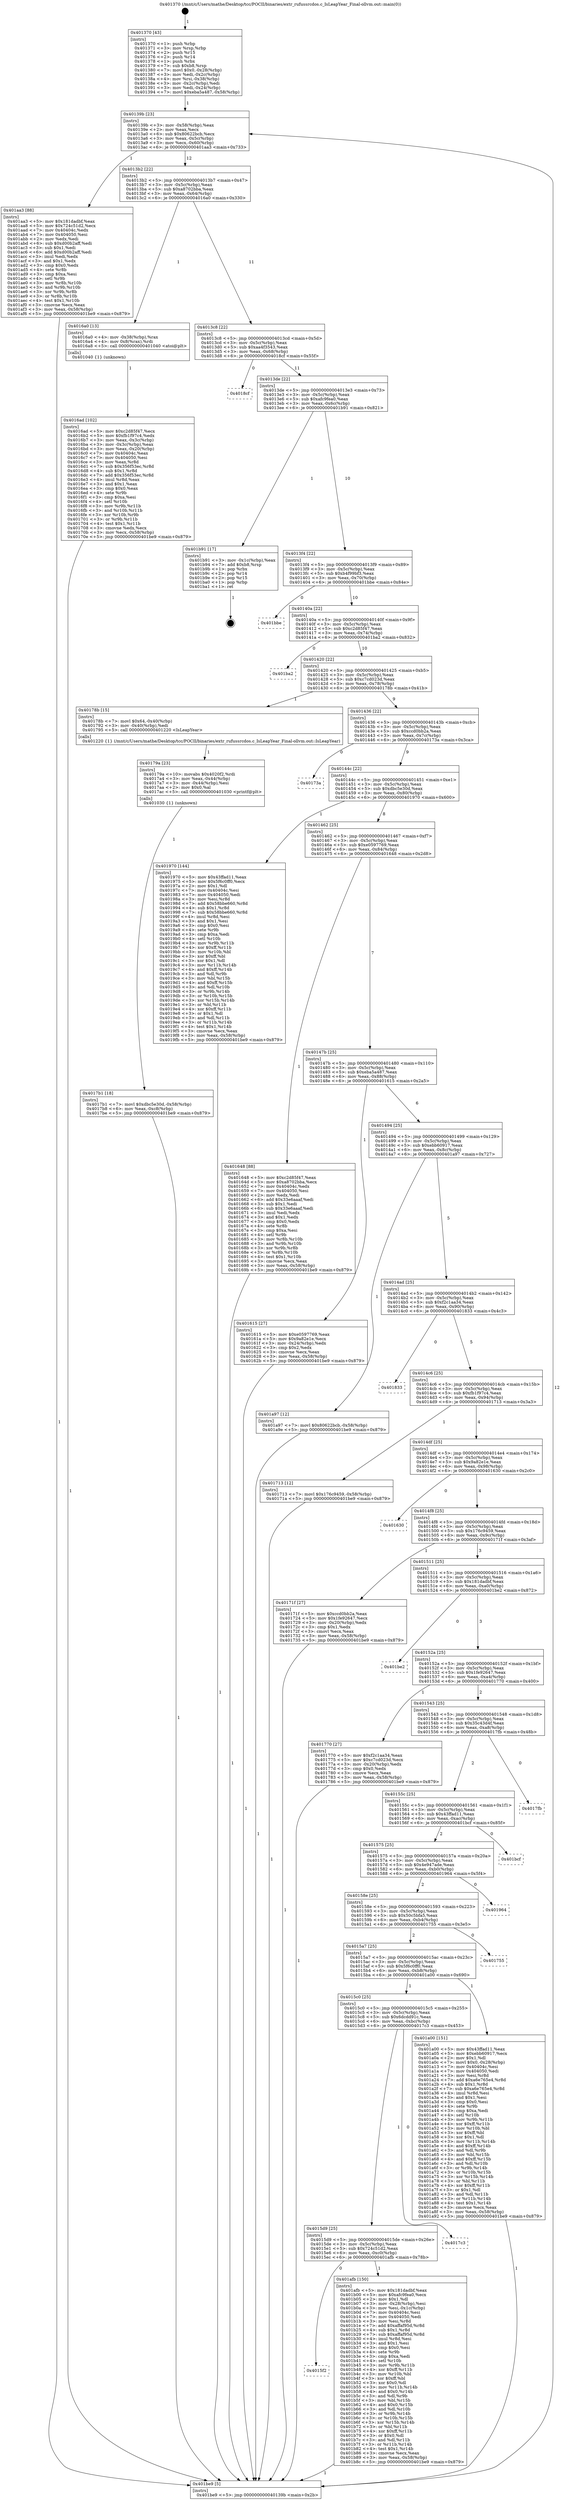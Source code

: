 digraph "0x401370" {
  label = "0x401370 (/mnt/c/Users/mathe/Desktop/tcc/POCII/binaries/extr_rufussrcdos.c_IsLeapYear_Final-ollvm.out::main(0))"
  labelloc = "t"
  node[shape=record]

  Entry [label="",width=0.3,height=0.3,shape=circle,fillcolor=black,style=filled]
  "0x40139b" [label="{
     0x40139b [23]\l
     | [instrs]\l
     &nbsp;&nbsp;0x40139b \<+3\>: mov -0x58(%rbp),%eax\l
     &nbsp;&nbsp;0x40139e \<+2\>: mov %eax,%ecx\l
     &nbsp;&nbsp;0x4013a0 \<+6\>: sub $0x80622bcb,%ecx\l
     &nbsp;&nbsp;0x4013a6 \<+3\>: mov %eax,-0x5c(%rbp)\l
     &nbsp;&nbsp;0x4013a9 \<+3\>: mov %ecx,-0x60(%rbp)\l
     &nbsp;&nbsp;0x4013ac \<+6\>: je 0000000000401aa3 \<main+0x733\>\l
  }"]
  "0x401aa3" [label="{
     0x401aa3 [88]\l
     | [instrs]\l
     &nbsp;&nbsp;0x401aa3 \<+5\>: mov $0x181dadbf,%eax\l
     &nbsp;&nbsp;0x401aa8 \<+5\>: mov $0x724c51d2,%ecx\l
     &nbsp;&nbsp;0x401aad \<+7\>: mov 0x40404c,%edx\l
     &nbsp;&nbsp;0x401ab4 \<+7\>: mov 0x404050,%esi\l
     &nbsp;&nbsp;0x401abb \<+2\>: mov %edx,%edi\l
     &nbsp;&nbsp;0x401abd \<+6\>: sub $0xd00b2aff,%edi\l
     &nbsp;&nbsp;0x401ac3 \<+3\>: sub $0x1,%edi\l
     &nbsp;&nbsp;0x401ac6 \<+6\>: add $0xd00b2aff,%edi\l
     &nbsp;&nbsp;0x401acc \<+3\>: imul %edi,%edx\l
     &nbsp;&nbsp;0x401acf \<+3\>: and $0x1,%edx\l
     &nbsp;&nbsp;0x401ad2 \<+3\>: cmp $0x0,%edx\l
     &nbsp;&nbsp;0x401ad5 \<+4\>: sete %r8b\l
     &nbsp;&nbsp;0x401ad9 \<+3\>: cmp $0xa,%esi\l
     &nbsp;&nbsp;0x401adc \<+4\>: setl %r9b\l
     &nbsp;&nbsp;0x401ae0 \<+3\>: mov %r8b,%r10b\l
     &nbsp;&nbsp;0x401ae3 \<+3\>: and %r9b,%r10b\l
     &nbsp;&nbsp;0x401ae6 \<+3\>: xor %r9b,%r8b\l
     &nbsp;&nbsp;0x401ae9 \<+3\>: or %r8b,%r10b\l
     &nbsp;&nbsp;0x401aec \<+4\>: test $0x1,%r10b\l
     &nbsp;&nbsp;0x401af0 \<+3\>: cmovne %ecx,%eax\l
     &nbsp;&nbsp;0x401af3 \<+3\>: mov %eax,-0x58(%rbp)\l
     &nbsp;&nbsp;0x401af6 \<+5\>: jmp 0000000000401be9 \<main+0x879\>\l
  }"]
  "0x4013b2" [label="{
     0x4013b2 [22]\l
     | [instrs]\l
     &nbsp;&nbsp;0x4013b2 \<+5\>: jmp 00000000004013b7 \<main+0x47\>\l
     &nbsp;&nbsp;0x4013b7 \<+3\>: mov -0x5c(%rbp),%eax\l
     &nbsp;&nbsp;0x4013ba \<+5\>: sub $0xa8702bba,%eax\l
     &nbsp;&nbsp;0x4013bf \<+3\>: mov %eax,-0x64(%rbp)\l
     &nbsp;&nbsp;0x4013c2 \<+6\>: je 00000000004016a0 \<main+0x330\>\l
  }"]
  Exit [label="",width=0.3,height=0.3,shape=circle,fillcolor=black,style=filled,peripheries=2]
  "0x4016a0" [label="{
     0x4016a0 [13]\l
     | [instrs]\l
     &nbsp;&nbsp;0x4016a0 \<+4\>: mov -0x38(%rbp),%rax\l
     &nbsp;&nbsp;0x4016a4 \<+4\>: mov 0x8(%rax),%rdi\l
     &nbsp;&nbsp;0x4016a8 \<+5\>: call 0000000000401040 \<atoi@plt\>\l
     | [calls]\l
     &nbsp;&nbsp;0x401040 \{1\} (unknown)\l
  }"]
  "0x4013c8" [label="{
     0x4013c8 [22]\l
     | [instrs]\l
     &nbsp;&nbsp;0x4013c8 \<+5\>: jmp 00000000004013cd \<main+0x5d\>\l
     &nbsp;&nbsp;0x4013cd \<+3\>: mov -0x5c(%rbp),%eax\l
     &nbsp;&nbsp;0x4013d0 \<+5\>: sub $0xaa4f3543,%eax\l
     &nbsp;&nbsp;0x4013d5 \<+3\>: mov %eax,-0x68(%rbp)\l
     &nbsp;&nbsp;0x4013d8 \<+6\>: je 00000000004018cf \<main+0x55f\>\l
  }"]
  "0x4015f2" [label="{
     0x4015f2\l
  }", style=dashed]
  "0x4018cf" [label="{
     0x4018cf\l
  }", style=dashed]
  "0x4013de" [label="{
     0x4013de [22]\l
     | [instrs]\l
     &nbsp;&nbsp;0x4013de \<+5\>: jmp 00000000004013e3 \<main+0x73\>\l
     &nbsp;&nbsp;0x4013e3 \<+3\>: mov -0x5c(%rbp),%eax\l
     &nbsp;&nbsp;0x4013e6 \<+5\>: sub $0xafc9fea0,%eax\l
     &nbsp;&nbsp;0x4013eb \<+3\>: mov %eax,-0x6c(%rbp)\l
     &nbsp;&nbsp;0x4013ee \<+6\>: je 0000000000401b91 \<main+0x821\>\l
  }"]
  "0x401afb" [label="{
     0x401afb [150]\l
     | [instrs]\l
     &nbsp;&nbsp;0x401afb \<+5\>: mov $0x181dadbf,%eax\l
     &nbsp;&nbsp;0x401b00 \<+5\>: mov $0xafc9fea0,%ecx\l
     &nbsp;&nbsp;0x401b05 \<+2\>: mov $0x1,%dl\l
     &nbsp;&nbsp;0x401b07 \<+3\>: mov -0x28(%rbp),%esi\l
     &nbsp;&nbsp;0x401b0a \<+3\>: mov %esi,-0x1c(%rbp)\l
     &nbsp;&nbsp;0x401b0d \<+7\>: mov 0x40404c,%esi\l
     &nbsp;&nbsp;0x401b14 \<+7\>: mov 0x404050,%edi\l
     &nbsp;&nbsp;0x401b1b \<+3\>: mov %esi,%r8d\l
     &nbsp;&nbsp;0x401b1e \<+7\>: add $0xaffaf95d,%r8d\l
     &nbsp;&nbsp;0x401b25 \<+4\>: sub $0x1,%r8d\l
     &nbsp;&nbsp;0x401b29 \<+7\>: sub $0xaffaf95d,%r8d\l
     &nbsp;&nbsp;0x401b30 \<+4\>: imul %r8d,%esi\l
     &nbsp;&nbsp;0x401b34 \<+3\>: and $0x1,%esi\l
     &nbsp;&nbsp;0x401b37 \<+3\>: cmp $0x0,%esi\l
     &nbsp;&nbsp;0x401b3a \<+4\>: sete %r9b\l
     &nbsp;&nbsp;0x401b3e \<+3\>: cmp $0xa,%edi\l
     &nbsp;&nbsp;0x401b41 \<+4\>: setl %r10b\l
     &nbsp;&nbsp;0x401b45 \<+3\>: mov %r9b,%r11b\l
     &nbsp;&nbsp;0x401b48 \<+4\>: xor $0xff,%r11b\l
     &nbsp;&nbsp;0x401b4c \<+3\>: mov %r10b,%bl\l
     &nbsp;&nbsp;0x401b4f \<+3\>: xor $0xff,%bl\l
     &nbsp;&nbsp;0x401b52 \<+3\>: xor $0x0,%dl\l
     &nbsp;&nbsp;0x401b55 \<+3\>: mov %r11b,%r14b\l
     &nbsp;&nbsp;0x401b58 \<+4\>: and $0x0,%r14b\l
     &nbsp;&nbsp;0x401b5c \<+3\>: and %dl,%r9b\l
     &nbsp;&nbsp;0x401b5f \<+3\>: mov %bl,%r15b\l
     &nbsp;&nbsp;0x401b62 \<+4\>: and $0x0,%r15b\l
     &nbsp;&nbsp;0x401b66 \<+3\>: and %dl,%r10b\l
     &nbsp;&nbsp;0x401b69 \<+3\>: or %r9b,%r14b\l
     &nbsp;&nbsp;0x401b6c \<+3\>: or %r10b,%r15b\l
     &nbsp;&nbsp;0x401b6f \<+3\>: xor %r15b,%r14b\l
     &nbsp;&nbsp;0x401b72 \<+3\>: or %bl,%r11b\l
     &nbsp;&nbsp;0x401b75 \<+4\>: xor $0xff,%r11b\l
     &nbsp;&nbsp;0x401b79 \<+3\>: or $0x0,%dl\l
     &nbsp;&nbsp;0x401b7c \<+3\>: and %dl,%r11b\l
     &nbsp;&nbsp;0x401b7f \<+3\>: or %r11b,%r14b\l
     &nbsp;&nbsp;0x401b82 \<+4\>: test $0x1,%r14b\l
     &nbsp;&nbsp;0x401b86 \<+3\>: cmovne %ecx,%eax\l
     &nbsp;&nbsp;0x401b89 \<+3\>: mov %eax,-0x58(%rbp)\l
     &nbsp;&nbsp;0x401b8c \<+5\>: jmp 0000000000401be9 \<main+0x879\>\l
  }"]
  "0x401b91" [label="{
     0x401b91 [17]\l
     | [instrs]\l
     &nbsp;&nbsp;0x401b91 \<+3\>: mov -0x1c(%rbp),%eax\l
     &nbsp;&nbsp;0x401b94 \<+7\>: add $0xb8,%rsp\l
     &nbsp;&nbsp;0x401b9b \<+1\>: pop %rbx\l
     &nbsp;&nbsp;0x401b9c \<+2\>: pop %r14\l
     &nbsp;&nbsp;0x401b9e \<+2\>: pop %r15\l
     &nbsp;&nbsp;0x401ba0 \<+1\>: pop %rbp\l
     &nbsp;&nbsp;0x401ba1 \<+1\>: ret\l
  }"]
  "0x4013f4" [label="{
     0x4013f4 [22]\l
     | [instrs]\l
     &nbsp;&nbsp;0x4013f4 \<+5\>: jmp 00000000004013f9 \<main+0x89\>\l
     &nbsp;&nbsp;0x4013f9 \<+3\>: mov -0x5c(%rbp),%eax\l
     &nbsp;&nbsp;0x4013fc \<+5\>: sub $0xb4f99bf3,%eax\l
     &nbsp;&nbsp;0x401401 \<+3\>: mov %eax,-0x70(%rbp)\l
     &nbsp;&nbsp;0x401404 \<+6\>: je 0000000000401bbe \<main+0x84e\>\l
  }"]
  "0x4015d9" [label="{
     0x4015d9 [25]\l
     | [instrs]\l
     &nbsp;&nbsp;0x4015d9 \<+5\>: jmp 00000000004015de \<main+0x26e\>\l
     &nbsp;&nbsp;0x4015de \<+3\>: mov -0x5c(%rbp),%eax\l
     &nbsp;&nbsp;0x4015e1 \<+5\>: sub $0x724c51d2,%eax\l
     &nbsp;&nbsp;0x4015e6 \<+6\>: mov %eax,-0xc0(%rbp)\l
     &nbsp;&nbsp;0x4015ec \<+6\>: je 0000000000401afb \<main+0x78b\>\l
  }"]
  "0x401bbe" [label="{
     0x401bbe\l
  }", style=dashed]
  "0x40140a" [label="{
     0x40140a [22]\l
     | [instrs]\l
     &nbsp;&nbsp;0x40140a \<+5\>: jmp 000000000040140f \<main+0x9f\>\l
     &nbsp;&nbsp;0x40140f \<+3\>: mov -0x5c(%rbp),%eax\l
     &nbsp;&nbsp;0x401412 \<+5\>: sub $0xc2d85f47,%eax\l
     &nbsp;&nbsp;0x401417 \<+3\>: mov %eax,-0x74(%rbp)\l
     &nbsp;&nbsp;0x40141a \<+6\>: je 0000000000401ba2 \<main+0x832\>\l
  }"]
  "0x4017c3" [label="{
     0x4017c3\l
  }", style=dashed]
  "0x401ba2" [label="{
     0x401ba2\l
  }", style=dashed]
  "0x401420" [label="{
     0x401420 [22]\l
     | [instrs]\l
     &nbsp;&nbsp;0x401420 \<+5\>: jmp 0000000000401425 \<main+0xb5\>\l
     &nbsp;&nbsp;0x401425 \<+3\>: mov -0x5c(%rbp),%eax\l
     &nbsp;&nbsp;0x401428 \<+5\>: sub $0xc7cd023d,%eax\l
     &nbsp;&nbsp;0x40142d \<+3\>: mov %eax,-0x78(%rbp)\l
     &nbsp;&nbsp;0x401430 \<+6\>: je 000000000040178b \<main+0x41b\>\l
  }"]
  "0x4015c0" [label="{
     0x4015c0 [25]\l
     | [instrs]\l
     &nbsp;&nbsp;0x4015c0 \<+5\>: jmp 00000000004015c5 \<main+0x255\>\l
     &nbsp;&nbsp;0x4015c5 \<+3\>: mov -0x5c(%rbp),%eax\l
     &nbsp;&nbsp;0x4015c8 \<+5\>: sub $0x6dcdd91c,%eax\l
     &nbsp;&nbsp;0x4015cd \<+6\>: mov %eax,-0xbc(%rbp)\l
     &nbsp;&nbsp;0x4015d3 \<+6\>: je 00000000004017c3 \<main+0x453\>\l
  }"]
  "0x40178b" [label="{
     0x40178b [15]\l
     | [instrs]\l
     &nbsp;&nbsp;0x40178b \<+7\>: movl $0x64,-0x40(%rbp)\l
     &nbsp;&nbsp;0x401792 \<+3\>: mov -0x40(%rbp),%edi\l
     &nbsp;&nbsp;0x401795 \<+5\>: call 0000000000401220 \<IsLeapYear\>\l
     | [calls]\l
     &nbsp;&nbsp;0x401220 \{1\} (/mnt/c/Users/mathe/Desktop/tcc/POCII/binaries/extr_rufussrcdos.c_IsLeapYear_Final-ollvm.out::IsLeapYear)\l
  }"]
  "0x401436" [label="{
     0x401436 [22]\l
     | [instrs]\l
     &nbsp;&nbsp;0x401436 \<+5\>: jmp 000000000040143b \<main+0xcb\>\l
     &nbsp;&nbsp;0x40143b \<+3\>: mov -0x5c(%rbp),%eax\l
     &nbsp;&nbsp;0x40143e \<+5\>: sub $0xccd0bb2a,%eax\l
     &nbsp;&nbsp;0x401443 \<+3\>: mov %eax,-0x7c(%rbp)\l
     &nbsp;&nbsp;0x401446 \<+6\>: je 000000000040173a \<main+0x3ca\>\l
  }"]
  "0x401a00" [label="{
     0x401a00 [151]\l
     | [instrs]\l
     &nbsp;&nbsp;0x401a00 \<+5\>: mov $0x43ffad11,%eax\l
     &nbsp;&nbsp;0x401a05 \<+5\>: mov $0xebb60917,%ecx\l
     &nbsp;&nbsp;0x401a0a \<+2\>: mov $0x1,%dl\l
     &nbsp;&nbsp;0x401a0c \<+7\>: movl $0x0,-0x28(%rbp)\l
     &nbsp;&nbsp;0x401a13 \<+7\>: mov 0x40404c,%esi\l
     &nbsp;&nbsp;0x401a1a \<+7\>: mov 0x404050,%edi\l
     &nbsp;&nbsp;0x401a21 \<+3\>: mov %esi,%r8d\l
     &nbsp;&nbsp;0x401a24 \<+7\>: add $0xa6e765e4,%r8d\l
     &nbsp;&nbsp;0x401a2b \<+4\>: sub $0x1,%r8d\l
     &nbsp;&nbsp;0x401a2f \<+7\>: sub $0xa6e765e4,%r8d\l
     &nbsp;&nbsp;0x401a36 \<+4\>: imul %r8d,%esi\l
     &nbsp;&nbsp;0x401a3a \<+3\>: and $0x1,%esi\l
     &nbsp;&nbsp;0x401a3d \<+3\>: cmp $0x0,%esi\l
     &nbsp;&nbsp;0x401a40 \<+4\>: sete %r9b\l
     &nbsp;&nbsp;0x401a44 \<+3\>: cmp $0xa,%edi\l
     &nbsp;&nbsp;0x401a47 \<+4\>: setl %r10b\l
     &nbsp;&nbsp;0x401a4b \<+3\>: mov %r9b,%r11b\l
     &nbsp;&nbsp;0x401a4e \<+4\>: xor $0xff,%r11b\l
     &nbsp;&nbsp;0x401a52 \<+3\>: mov %r10b,%bl\l
     &nbsp;&nbsp;0x401a55 \<+3\>: xor $0xff,%bl\l
     &nbsp;&nbsp;0x401a58 \<+3\>: xor $0x1,%dl\l
     &nbsp;&nbsp;0x401a5b \<+3\>: mov %r11b,%r14b\l
     &nbsp;&nbsp;0x401a5e \<+4\>: and $0xff,%r14b\l
     &nbsp;&nbsp;0x401a62 \<+3\>: and %dl,%r9b\l
     &nbsp;&nbsp;0x401a65 \<+3\>: mov %bl,%r15b\l
     &nbsp;&nbsp;0x401a68 \<+4\>: and $0xff,%r15b\l
     &nbsp;&nbsp;0x401a6c \<+3\>: and %dl,%r10b\l
     &nbsp;&nbsp;0x401a6f \<+3\>: or %r9b,%r14b\l
     &nbsp;&nbsp;0x401a72 \<+3\>: or %r10b,%r15b\l
     &nbsp;&nbsp;0x401a75 \<+3\>: xor %r15b,%r14b\l
     &nbsp;&nbsp;0x401a78 \<+3\>: or %bl,%r11b\l
     &nbsp;&nbsp;0x401a7b \<+4\>: xor $0xff,%r11b\l
     &nbsp;&nbsp;0x401a7f \<+3\>: or $0x1,%dl\l
     &nbsp;&nbsp;0x401a82 \<+3\>: and %dl,%r11b\l
     &nbsp;&nbsp;0x401a85 \<+3\>: or %r11b,%r14b\l
     &nbsp;&nbsp;0x401a88 \<+4\>: test $0x1,%r14b\l
     &nbsp;&nbsp;0x401a8c \<+3\>: cmovne %ecx,%eax\l
     &nbsp;&nbsp;0x401a8f \<+3\>: mov %eax,-0x58(%rbp)\l
     &nbsp;&nbsp;0x401a92 \<+5\>: jmp 0000000000401be9 \<main+0x879\>\l
  }"]
  "0x40173a" [label="{
     0x40173a\l
  }", style=dashed]
  "0x40144c" [label="{
     0x40144c [22]\l
     | [instrs]\l
     &nbsp;&nbsp;0x40144c \<+5\>: jmp 0000000000401451 \<main+0xe1\>\l
     &nbsp;&nbsp;0x401451 \<+3\>: mov -0x5c(%rbp),%eax\l
     &nbsp;&nbsp;0x401454 \<+5\>: sub $0xdbc5e30d,%eax\l
     &nbsp;&nbsp;0x401459 \<+3\>: mov %eax,-0x80(%rbp)\l
     &nbsp;&nbsp;0x40145c \<+6\>: je 0000000000401970 \<main+0x600\>\l
  }"]
  "0x4015a7" [label="{
     0x4015a7 [25]\l
     | [instrs]\l
     &nbsp;&nbsp;0x4015a7 \<+5\>: jmp 00000000004015ac \<main+0x23c\>\l
     &nbsp;&nbsp;0x4015ac \<+3\>: mov -0x5c(%rbp),%eax\l
     &nbsp;&nbsp;0x4015af \<+5\>: sub $0x5f6c0ff0,%eax\l
     &nbsp;&nbsp;0x4015b4 \<+6\>: mov %eax,-0xb8(%rbp)\l
     &nbsp;&nbsp;0x4015ba \<+6\>: je 0000000000401a00 \<main+0x690\>\l
  }"]
  "0x401970" [label="{
     0x401970 [144]\l
     | [instrs]\l
     &nbsp;&nbsp;0x401970 \<+5\>: mov $0x43ffad11,%eax\l
     &nbsp;&nbsp;0x401975 \<+5\>: mov $0x5f6c0ff0,%ecx\l
     &nbsp;&nbsp;0x40197a \<+2\>: mov $0x1,%dl\l
     &nbsp;&nbsp;0x40197c \<+7\>: mov 0x40404c,%esi\l
     &nbsp;&nbsp;0x401983 \<+7\>: mov 0x404050,%edi\l
     &nbsp;&nbsp;0x40198a \<+3\>: mov %esi,%r8d\l
     &nbsp;&nbsp;0x40198d \<+7\>: add $0x58bbe660,%r8d\l
     &nbsp;&nbsp;0x401994 \<+4\>: sub $0x1,%r8d\l
     &nbsp;&nbsp;0x401998 \<+7\>: sub $0x58bbe660,%r8d\l
     &nbsp;&nbsp;0x40199f \<+4\>: imul %r8d,%esi\l
     &nbsp;&nbsp;0x4019a3 \<+3\>: and $0x1,%esi\l
     &nbsp;&nbsp;0x4019a6 \<+3\>: cmp $0x0,%esi\l
     &nbsp;&nbsp;0x4019a9 \<+4\>: sete %r9b\l
     &nbsp;&nbsp;0x4019ad \<+3\>: cmp $0xa,%edi\l
     &nbsp;&nbsp;0x4019b0 \<+4\>: setl %r10b\l
     &nbsp;&nbsp;0x4019b4 \<+3\>: mov %r9b,%r11b\l
     &nbsp;&nbsp;0x4019b7 \<+4\>: xor $0xff,%r11b\l
     &nbsp;&nbsp;0x4019bb \<+3\>: mov %r10b,%bl\l
     &nbsp;&nbsp;0x4019be \<+3\>: xor $0xff,%bl\l
     &nbsp;&nbsp;0x4019c1 \<+3\>: xor $0x1,%dl\l
     &nbsp;&nbsp;0x4019c4 \<+3\>: mov %r11b,%r14b\l
     &nbsp;&nbsp;0x4019c7 \<+4\>: and $0xff,%r14b\l
     &nbsp;&nbsp;0x4019cb \<+3\>: and %dl,%r9b\l
     &nbsp;&nbsp;0x4019ce \<+3\>: mov %bl,%r15b\l
     &nbsp;&nbsp;0x4019d1 \<+4\>: and $0xff,%r15b\l
     &nbsp;&nbsp;0x4019d5 \<+3\>: and %dl,%r10b\l
     &nbsp;&nbsp;0x4019d8 \<+3\>: or %r9b,%r14b\l
     &nbsp;&nbsp;0x4019db \<+3\>: or %r10b,%r15b\l
     &nbsp;&nbsp;0x4019de \<+3\>: xor %r15b,%r14b\l
     &nbsp;&nbsp;0x4019e1 \<+3\>: or %bl,%r11b\l
     &nbsp;&nbsp;0x4019e4 \<+4\>: xor $0xff,%r11b\l
     &nbsp;&nbsp;0x4019e8 \<+3\>: or $0x1,%dl\l
     &nbsp;&nbsp;0x4019eb \<+3\>: and %dl,%r11b\l
     &nbsp;&nbsp;0x4019ee \<+3\>: or %r11b,%r14b\l
     &nbsp;&nbsp;0x4019f1 \<+4\>: test $0x1,%r14b\l
     &nbsp;&nbsp;0x4019f5 \<+3\>: cmovne %ecx,%eax\l
     &nbsp;&nbsp;0x4019f8 \<+3\>: mov %eax,-0x58(%rbp)\l
     &nbsp;&nbsp;0x4019fb \<+5\>: jmp 0000000000401be9 \<main+0x879\>\l
  }"]
  "0x401462" [label="{
     0x401462 [25]\l
     | [instrs]\l
     &nbsp;&nbsp;0x401462 \<+5\>: jmp 0000000000401467 \<main+0xf7\>\l
     &nbsp;&nbsp;0x401467 \<+3\>: mov -0x5c(%rbp),%eax\l
     &nbsp;&nbsp;0x40146a \<+5\>: sub $0xe0597769,%eax\l
     &nbsp;&nbsp;0x40146f \<+6\>: mov %eax,-0x84(%rbp)\l
     &nbsp;&nbsp;0x401475 \<+6\>: je 0000000000401648 \<main+0x2d8\>\l
  }"]
  "0x401755" [label="{
     0x401755\l
  }", style=dashed]
  "0x401648" [label="{
     0x401648 [88]\l
     | [instrs]\l
     &nbsp;&nbsp;0x401648 \<+5\>: mov $0xc2d85f47,%eax\l
     &nbsp;&nbsp;0x40164d \<+5\>: mov $0xa8702bba,%ecx\l
     &nbsp;&nbsp;0x401652 \<+7\>: mov 0x40404c,%edx\l
     &nbsp;&nbsp;0x401659 \<+7\>: mov 0x404050,%esi\l
     &nbsp;&nbsp;0x401660 \<+2\>: mov %edx,%edi\l
     &nbsp;&nbsp;0x401662 \<+6\>: add $0x33e6aaaf,%edi\l
     &nbsp;&nbsp;0x401668 \<+3\>: sub $0x1,%edi\l
     &nbsp;&nbsp;0x40166b \<+6\>: sub $0x33e6aaaf,%edi\l
     &nbsp;&nbsp;0x401671 \<+3\>: imul %edi,%edx\l
     &nbsp;&nbsp;0x401674 \<+3\>: and $0x1,%edx\l
     &nbsp;&nbsp;0x401677 \<+3\>: cmp $0x0,%edx\l
     &nbsp;&nbsp;0x40167a \<+4\>: sete %r8b\l
     &nbsp;&nbsp;0x40167e \<+3\>: cmp $0xa,%esi\l
     &nbsp;&nbsp;0x401681 \<+4\>: setl %r9b\l
     &nbsp;&nbsp;0x401685 \<+3\>: mov %r8b,%r10b\l
     &nbsp;&nbsp;0x401688 \<+3\>: and %r9b,%r10b\l
     &nbsp;&nbsp;0x40168b \<+3\>: xor %r9b,%r8b\l
     &nbsp;&nbsp;0x40168e \<+3\>: or %r8b,%r10b\l
     &nbsp;&nbsp;0x401691 \<+4\>: test $0x1,%r10b\l
     &nbsp;&nbsp;0x401695 \<+3\>: cmovne %ecx,%eax\l
     &nbsp;&nbsp;0x401698 \<+3\>: mov %eax,-0x58(%rbp)\l
     &nbsp;&nbsp;0x40169b \<+5\>: jmp 0000000000401be9 \<main+0x879\>\l
  }"]
  "0x40147b" [label="{
     0x40147b [25]\l
     | [instrs]\l
     &nbsp;&nbsp;0x40147b \<+5\>: jmp 0000000000401480 \<main+0x110\>\l
     &nbsp;&nbsp;0x401480 \<+3\>: mov -0x5c(%rbp),%eax\l
     &nbsp;&nbsp;0x401483 \<+5\>: sub $0xeba5a487,%eax\l
     &nbsp;&nbsp;0x401488 \<+6\>: mov %eax,-0x88(%rbp)\l
     &nbsp;&nbsp;0x40148e \<+6\>: je 0000000000401615 \<main+0x2a5\>\l
  }"]
  "0x40158e" [label="{
     0x40158e [25]\l
     | [instrs]\l
     &nbsp;&nbsp;0x40158e \<+5\>: jmp 0000000000401593 \<main+0x223\>\l
     &nbsp;&nbsp;0x401593 \<+3\>: mov -0x5c(%rbp),%eax\l
     &nbsp;&nbsp;0x401596 \<+5\>: sub $0x50c5bfa5,%eax\l
     &nbsp;&nbsp;0x40159b \<+6\>: mov %eax,-0xb4(%rbp)\l
     &nbsp;&nbsp;0x4015a1 \<+6\>: je 0000000000401755 \<main+0x3e5\>\l
  }"]
  "0x401615" [label="{
     0x401615 [27]\l
     | [instrs]\l
     &nbsp;&nbsp;0x401615 \<+5\>: mov $0xe0597769,%eax\l
     &nbsp;&nbsp;0x40161a \<+5\>: mov $0x9a82e1e,%ecx\l
     &nbsp;&nbsp;0x40161f \<+3\>: mov -0x24(%rbp),%edx\l
     &nbsp;&nbsp;0x401622 \<+3\>: cmp $0x2,%edx\l
     &nbsp;&nbsp;0x401625 \<+3\>: cmovne %ecx,%eax\l
     &nbsp;&nbsp;0x401628 \<+3\>: mov %eax,-0x58(%rbp)\l
     &nbsp;&nbsp;0x40162b \<+5\>: jmp 0000000000401be9 \<main+0x879\>\l
  }"]
  "0x401494" [label="{
     0x401494 [25]\l
     | [instrs]\l
     &nbsp;&nbsp;0x401494 \<+5\>: jmp 0000000000401499 \<main+0x129\>\l
     &nbsp;&nbsp;0x401499 \<+3\>: mov -0x5c(%rbp),%eax\l
     &nbsp;&nbsp;0x40149c \<+5\>: sub $0xebb60917,%eax\l
     &nbsp;&nbsp;0x4014a1 \<+6\>: mov %eax,-0x8c(%rbp)\l
     &nbsp;&nbsp;0x4014a7 \<+6\>: je 0000000000401a97 \<main+0x727\>\l
  }"]
  "0x401be9" [label="{
     0x401be9 [5]\l
     | [instrs]\l
     &nbsp;&nbsp;0x401be9 \<+5\>: jmp 000000000040139b \<main+0x2b\>\l
  }"]
  "0x401370" [label="{
     0x401370 [43]\l
     | [instrs]\l
     &nbsp;&nbsp;0x401370 \<+1\>: push %rbp\l
     &nbsp;&nbsp;0x401371 \<+3\>: mov %rsp,%rbp\l
     &nbsp;&nbsp;0x401374 \<+2\>: push %r15\l
     &nbsp;&nbsp;0x401376 \<+2\>: push %r14\l
     &nbsp;&nbsp;0x401378 \<+1\>: push %rbx\l
     &nbsp;&nbsp;0x401379 \<+7\>: sub $0xb8,%rsp\l
     &nbsp;&nbsp;0x401380 \<+7\>: movl $0x0,-0x28(%rbp)\l
     &nbsp;&nbsp;0x401387 \<+3\>: mov %edi,-0x2c(%rbp)\l
     &nbsp;&nbsp;0x40138a \<+4\>: mov %rsi,-0x38(%rbp)\l
     &nbsp;&nbsp;0x40138e \<+3\>: mov -0x2c(%rbp),%edi\l
     &nbsp;&nbsp;0x401391 \<+3\>: mov %edi,-0x24(%rbp)\l
     &nbsp;&nbsp;0x401394 \<+7\>: movl $0xeba5a487,-0x58(%rbp)\l
  }"]
  "0x4016ad" [label="{
     0x4016ad [102]\l
     | [instrs]\l
     &nbsp;&nbsp;0x4016ad \<+5\>: mov $0xc2d85f47,%ecx\l
     &nbsp;&nbsp;0x4016b2 \<+5\>: mov $0xfb1f97c4,%edx\l
     &nbsp;&nbsp;0x4016b7 \<+3\>: mov %eax,-0x3c(%rbp)\l
     &nbsp;&nbsp;0x4016ba \<+3\>: mov -0x3c(%rbp),%eax\l
     &nbsp;&nbsp;0x4016bd \<+3\>: mov %eax,-0x20(%rbp)\l
     &nbsp;&nbsp;0x4016c0 \<+7\>: mov 0x40404c,%eax\l
     &nbsp;&nbsp;0x4016c7 \<+7\>: mov 0x404050,%esi\l
     &nbsp;&nbsp;0x4016ce \<+3\>: mov %eax,%r8d\l
     &nbsp;&nbsp;0x4016d1 \<+7\>: sub $0x356f53ec,%r8d\l
     &nbsp;&nbsp;0x4016d8 \<+4\>: sub $0x1,%r8d\l
     &nbsp;&nbsp;0x4016dc \<+7\>: add $0x356f53ec,%r8d\l
     &nbsp;&nbsp;0x4016e3 \<+4\>: imul %r8d,%eax\l
     &nbsp;&nbsp;0x4016e7 \<+3\>: and $0x1,%eax\l
     &nbsp;&nbsp;0x4016ea \<+3\>: cmp $0x0,%eax\l
     &nbsp;&nbsp;0x4016ed \<+4\>: sete %r9b\l
     &nbsp;&nbsp;0x4016f1 \<+3\>: cmp $0xa,%esi\l
     &nbsp;&nbsp;0x4016f4 \<+4\>: setl %r10b\l
     &nbsp;&nbsp;0x4016f8 \<+3\>: mov %r9b,%r11b\l
     &nbsp;&nbsp;0x4016fb \<+3\>: and %r10b,%r11b\l
     &nbsp;&nbsp;0x4016fe \<+3\>: xor %r10b,%r9b\l
     &nbsp;&nbsp;0x401701 \<+3\>: or %r9b,%r11b\l
     &nbsp;&nbsp;0x401704 \<+4\>: test $0x1,%r11b\l
     &nbsp;&nbsp;0x401708 \<+3\>: cmovne %edx,%ecx\l
     &nbsp;&nbsp;0x40170b \<+3\>: mov %ecx,-0x58(%rbp)\l
     &nbsp;&nbsp;0x40170e \<+5\>: jmp 0000000000401be9 \<main+0x879\>\l
  }"]
  "0x401964" [label="{
     0x401964\l
  }", style=dashed]
  "0x401a97" [label="{
     0x401a97 [12]\l
     | [instrs]\l
     &nbsp;&nbsp;0x401a97 \<+7\>: movl $0x80622bcb,-0x58(%rbp)\l
     &nbsp;&nbsp;0x401a9e \<+5\>: jmp 0000000000401be9 \<main+0x879\>\l
  }"]
  "0x4014ad" [label="{
     0x4014ad [25]\l
     | [instrs]\l
     &nbsp;&nbsp;0x4014ad \<+5\>: jmp 00000000004014b2 \<main+0x142\>\l
     &nbsp;&nbsp;0x4014b2 \<+3\>: mov -0x5c(%rbp),%eax\l
     &nbsp;&nbsp;0x4014b5 \<+5\>: sub $0xf2c1aa34,%eax\l
     &nbsp;&nbsp;0x4014ba \<+6\>: mov %eax,-0x90(%rbp)\l
     &nbsp;&nbsp;0x4014c0 \<+6\>: je 0000000000401833 \<main+0x4c3\>\l
  }"]
  "0x401575" [label="{
     0x401575 [25]\l
     | [instrs]\l
     &nbsp;&nbsp;0x401575 \<+5\>: jmp 000000000040157a \<main+0x20a\>\l
     &nbsp;&nbsp;0x40157a \<+3\>: mov -0x5c(%rbp),%eax\l
     &nbsp;&nbsp;0x40157d \<+5\>: sub $0x4e947ade,%eax\l
     &nbsp;&nbsp;0x401582 \<+6\>: mov %eax,-0xb0(%rbp)\l
     &nbsp;&nbsp;0x401588 \<+6\>: je 0000000000401964 \<main+0x5f4\>\l
  }"]
  "0x401833" [label="{
     0x401833\l
  }", style=dashed]
  "0x4014c6" [label="{
     0x4014c6 [25]\l
     | [instrs]\l
     &nbsp;&nbsp;0x4014c6 \<+5\>: jmp 00000000004014cb \<main+0x15b\>\l
     &nbsp;&nbsp;0x4014cb \<+3\>: mov -0x5c(%rbp),%eax\l
     &nbsp;&nbsp;0x4014ce \<+5\>: sub $0xfb1f97c4,%eax\l
     &nbsp;&nbsp;0x4014d3 \<+6\>: mov %eax,-0x94(%rbp)\l
     &nbsp;&nbsp;0x4014d9 \<+6\>: je 0000000000401713 \<main+0x3a3\>\l
  }"]
  "0x401bcf" [label="{
     0x401bcf\l
  }", style=dashed]
  "0x401713" [label="{
     0x401713 [12]\l
     | [instrs]\l
     &nbsp;&nbsp;0x401713 \<+7\>: movl $0x176c9459,-0x58(%rbp)\l
     &nbsp;&nbsp;0x40171a \<+5\>: jmp 0000000000401be9 \<main+0x879\>\l
  }"]
  "0x4014df" [label="{
     0x4014df [25]\l
     | [instrs]\l
     &nbsp;&nbsp;0x4014df \<+5\>: jmp 00000000004014e4 \<main+0x174\>\l
     &nbsp;&nbsp;0x4014e4 \<+3\>: mov -0x5c(%rbp),%eax\l
     &nbsp;&nbsp;0x4014e7 \<+5\>: sub $0x9a82e1e,%eax\l
     &nbsp;&nbsp;0x4014ec \<+6\>: mov %eax,-0x98(%rbp)\l
     &nbsp;&nbsp;0x4014f2 \<+6\>: je 0000000000401630 \<main+0x2c0\>\l
  }"]
  "0x40155c" [label="{
     0x40155c [25]\l
     | [instrs]\l
     &nbsp;&nbsp;0x40155c \<+5\>: jmp 0000000000401561 \<main+0x1f1\>\l
     &nbsp;&nbsp;0x401561 \<+3\>: mov -0x5c(%rbp),%eax\l
     &nbsp;&nbsp;0x401564 \<+5\>: sub $0x43ffad11,%eax\l
     &nbsp;&nbsp;0x401569 \<+6\>: mov %eax,-0xac(%rbp)\l
     &nbsp;&nbsp;0x40156f \<+6\>: je 0000000000401bcf \<main+0x85f\>\l
  }"]
  "0x401630" [label="{
     0x401630\l
  }", style=dashed]
  "0x4014f8" [label="{
     0x4014f8 [25]\l
     | [instrs]\l
     &nbsp;&nbsp;0x4014f8 \<+5\>: jmp 00000000004014fd \<main+0x18d\>\l
     &nbsp;&nbsp;0x4014fd \<+3\>: mov -0x5c(%rbp),%eax\l
     &nbsp;&nbsp;0x401500 \<+5\>: sub $0x176c9459,%eax\l
     &nbsp;&nbsp;0x401505 \<+6\>: mov %eax,-0x9c(%rbp)\l
     &nbsp;&nbsp;0x40150b \<+6\>: je 000000000040171f \<main+0x3af\>\l
  }"]
  "0x4017fb" [label="{
     0x4017fb\l
  }", style=dashed]
  "0x40171f" [label="{
     0x40171f [27]\l
     | [instrs]\l
     &nbsp;&nbsp;0x40171f \<+5\>: mov $0xccd0bb2a,%eax\l
     &nbsp;&nbsp;0x401724 \<+5\>: mov $0x1fe92647,%ecx\l
     &nbsp;&nbsp;0x401729 \<+3\>: mov -0x20(%rbp),%edx\l
     &nbsp;&nbsp;0x40172c \<+3\>: cmp $0x1,%edx\l
     &nbsp;&nbsp;0x40172f \<+3\>: cmovl %ecx,%eax\l
     &nbsp;&nbsp;0x401732 \<+3\>: mov %eax,-0x58(%rbp)\l
     &nbsp;&nbsp;0x401735 \<+5\>: jmp 0000000000401be9 \<main+0x879\>\l
  }"]
  "0x401511" [label="{
     0x401511 [25]\l
     | [instrs]\l
     &nbsp;&nbsp;0x401511 \<+5\>: jmp 0000000000401516 \<main+0x1a6\>\l
     &nbsp;&nbsp;0x401516 \<+3\>: mov -0x5c(%rbp),%eax\l
     &nbsp;&nbsp;0x401519 \<+5\>: sub $0x181dadbf,%eax\l
     &nbsp;&nbsp;0x40151e \<+6\>: mov %eax,-0xa0(%rbp)\l
     &nbsp;&nbsp;0x401524 \<+6\>: je 0000000000401be2 \<main+0x872\>\l
  }"]
  "0x4017b1" [label="{
     0x4017b1 [18]\l
     | [instrs]\l
     &nbsp;&nbsp;0x4017b1 \<+7\>: movl $0xdbc5e30d,-0x58(%rbp)\l
     &nbsp;&nbsp;0x4017b8 \<+6\>: mov %eax,-0xc8(%rbp)\l
     &nbsp;&nbsp;0x4017be \<+5\>: jmp 0000000000401be9 \<main+0x879\>\l
  }"]
  "0x401be2" [label="{
     0x401be2\l
  }", style=dashed]
  "0x40152a" [label="{
     0x40152a [25]\l
     | [instrs]\l
     &nbsp;&nbsp;0x40152a \<+5\>: jmp 000000000040152f \<main+0x1bf\>\l
     &nbsp;&nbsp;0x40152f \<+3\>: mov -0x5c(%rbp),%eax\l
     &nbsp;&nbsp;0x401532 \<+5\>: sub $0x1fe92647,%eax\l
     &nbsp;&nbsp;0x401537 \<+6\>: mov %eax,-0xa4(%rbp)\l
     &nbsp;&nbsp;0x40153d \<+6\>: je 0000000000401770 \<main+0x400\>\l
  }"]
  "0x40179a" [label="{
     0x40179a [23]\l
     | [instrs]\l
     &nbsp;&nbsp;0x40179a \<+10\>: movabs $0x4020f2,%rdi\l
     &nbsp;&nbsp;0x4017a4 \<+3\>: mov %eax,-0x44(%rbp)\l
     &nbsp;&nbsp;0x4017a7 \<+3\>: mov -0x44(%rbp),%esi\l
     &nbsp;&nbsp;0x4017aa \<+2\>: mov $0x0,%al\l
     &nbsp;&nbsp;0x4017ac \<+5\>: call 0000000000401030 \<printf@plt\>\l
     | [calls]\l
     &nbsp;&nbsp;0x401030 \{1\} (unknown)\l
  }"]
  "0x401770" [label="{
     0x401770 [27]\l
     | [instrs]\l
     &nbsp;&nbsp;0x401770 \<+5\>: mov $0xf2c1aa34,%eax\l
     &nbsp;&nbsp;0x401775 \<+5\>: mov $0xc7cd023d,%ecx\l
     &nbsp;&nbsp;0x40177a \<+3\>: mov -0x20(%rbp),%edx\l
     &nbsp;&nbsp;0x40177d \<+3\>: cmp $0x0,%edx\l
     &nbsp;&nbsp;0x401780 \<+3\>: cmove %ecx,%eax\l
     &nbsp;&nbsp;0x401783 \<+3\>: mov %eax,-0x58(%rbp)\l
     &nbsp;&nbsp;0x401786 \<+5\>: jmp 0000000000401be9 \<main+0x879\>\l
  }"]
  "0x401543" [label="{
     0x401543 [25]\l
     | [instrs]\l
     &nbsp;&nbsp;0x401543 \<+5\>: jmp 0000000000401548 \<main+0x1d8\>\l
     &nbsp;&nbsp;0x401548 \<+3\>: mov -0x5c(%rbp),%eax\l
     &nbsp;&nbsp;0x40154b \<+5\>: sub $0x35c43d4f,%eax\l
     &nbsp;&nbsp;0x401550 \<+6\>: mov %eax,-0xa8(%rbp)\l
     &nbsp;&nbsp;0x401556 \<+6\>: je 00000000004017fb \<main+0x48b\>\l
  }"]
  Entry -> "0x401370" [label=" 1"]
  "0x40139b" -> "0x401aa3" [label=" 1"]
  "0x40139b" -> "0x4013b2" [label=" 12"]
  "0x401b91" -> Exit [label=" 1"]
  "0x4013b2" -> "0x4016a0" [label=" 1"]
  "0x4013b2" -> "0x4013c8" [label=" 11"]
  "0x401afb" -> "0x401be9" [label=" 1"]
  "0x4013c8" -> "0x4018cf" [label=" 0"]
  "0x4013c8" -> "0x4013de" [label=" 11"]
  "0x4015d9" -> "0x4015f2" [label=" 0"]
  "0x4013de" -> "0x401b91" [label=" 1"]
  "0x4013de" -> "0x4013f4" [label=" 10"]
  "0x4015d9" -> "0x401afb" [label=" 1"]
  "0x4013f4" -> "0x401bbe" [label=" 0"]
  "0x4013f4" -> "0x40140a" [label=" 10"]
  "0x4015c0" -> "0x4015d9" [label=" 1"]
  "0x40140a" -> "0x401ba2" [label=" 0"]
  "0x40140a" -> "0x401420" [label=" 10"]
  "0x4015c0" -> "0x4017c3" [label=" 0"]
  "0x401420" -> "0x40178b" [label=" 1"]
  "0x401420" -> "0x401436" [label=" 9"]
  "0x401aa3" -> "0x401be9" [label=" 1"]
  "0x401436" -> "0x40173a" [label=" 0"]
  "0x401436" -> "0x40144c" [label=" 9"]
  "0x401a97" -> "0x401be9" [label=" 1"]
  "0x40144c" -> "0x401970" [label=" 1"]
  "0x40144c" -> "0x401462" [label=" 8"]
  "0x4015a7" -> "0x4015c0" [label=" 1"]
  "0x401462" -> "0x401648" [label=" 1"]
  "0x401462" -> "0x40147b" [label=" 7"]
  "0x4015a7" -> "0x401a00" [label=" 1"]
  "0x40147b" -> "0x401615" [label=" 1"]
  "0x40147b" -> "0x401494" [label=" 6"]
  "0x401615" -> "0x401be9" [label=" 1"]
  "0x401370" -> "0x40139b" [label=" 1"]
  "0x401be9" -> "0x40139b" [label=" 12"]
  "0x401648" -> "0x401be9" [label=" 1"]
  "0x4016a0" -> "0x4016ad" [label=" 1"]
  "0x4016ad" -> "0x401be9" [label=" 1"]
  "0x40158e" -> "0x4015a7" [label=" 2"]
  "0x401494" -> "0x401a97" [label=" 1"]
  "0x401494" -> "0x4014ad" [label=" 5"]
  "0x40158e" -> "0x401755" [label=" 0"]
  "0x4014ad" -> "0x401833" [label=" 0"]
  "0x4014ad" -> "0x4014c6" [label=" 5"]
  "0x401575" -> "0x40158e" [label=" 2"]
  "0x4014c6" -> "0x401713" [label=" 1"]
  "0x4014c6" -> "0x4014df" [label=" 4"]
  "0x401713" -> "0x401be9" [label=" 1"]
  "0x401575" -> "0x401964" [label=" 0"]
  "0x4014df" -> "0x401630" [label=" 0"]
  "0x4014df" -> "0x4014f8" [label=" 4"]
  "0x40155c" -> "0x401575" [label=" 2"]
  "0x4014f8" -> "0x40171f" [label=" 1"]
  "0x4014f8" -> "0x401511" [label=" 3"]
  "0x40171f" -> "0x401be9" [label=" 1"]
  "0x40155c" -> "0x401bcf" [label=" 0"]
  "0x401511" -> "0x401be2" [label=" 0"]
  "0x401511" -> "0x40152a" [label=" 3"]
  "0x401543" -> "0x40155c" [label=" 2"]
  "0x40152a" -> "0x401770" [label=" 1"]
  "0x40152a" -> "0x401543" [label=" 2"]
  "0x401770" -> "0x401be9" [label=" 1"]
  "0x40178b" -> "0x40179a" [label=" 1"]
  "0x40179a" -> "0x4017b1" [label=" 1"]
  "0x4017b1" -> "0x401be9" [label=" 1"]
  "0x401970" -> "0x401be9" [label=" 1"]
  "0x401a00" -> "0x401be9" [label=" 1"]
  "0x401543" -> "0x4017fb" [label=" 0"]
}
